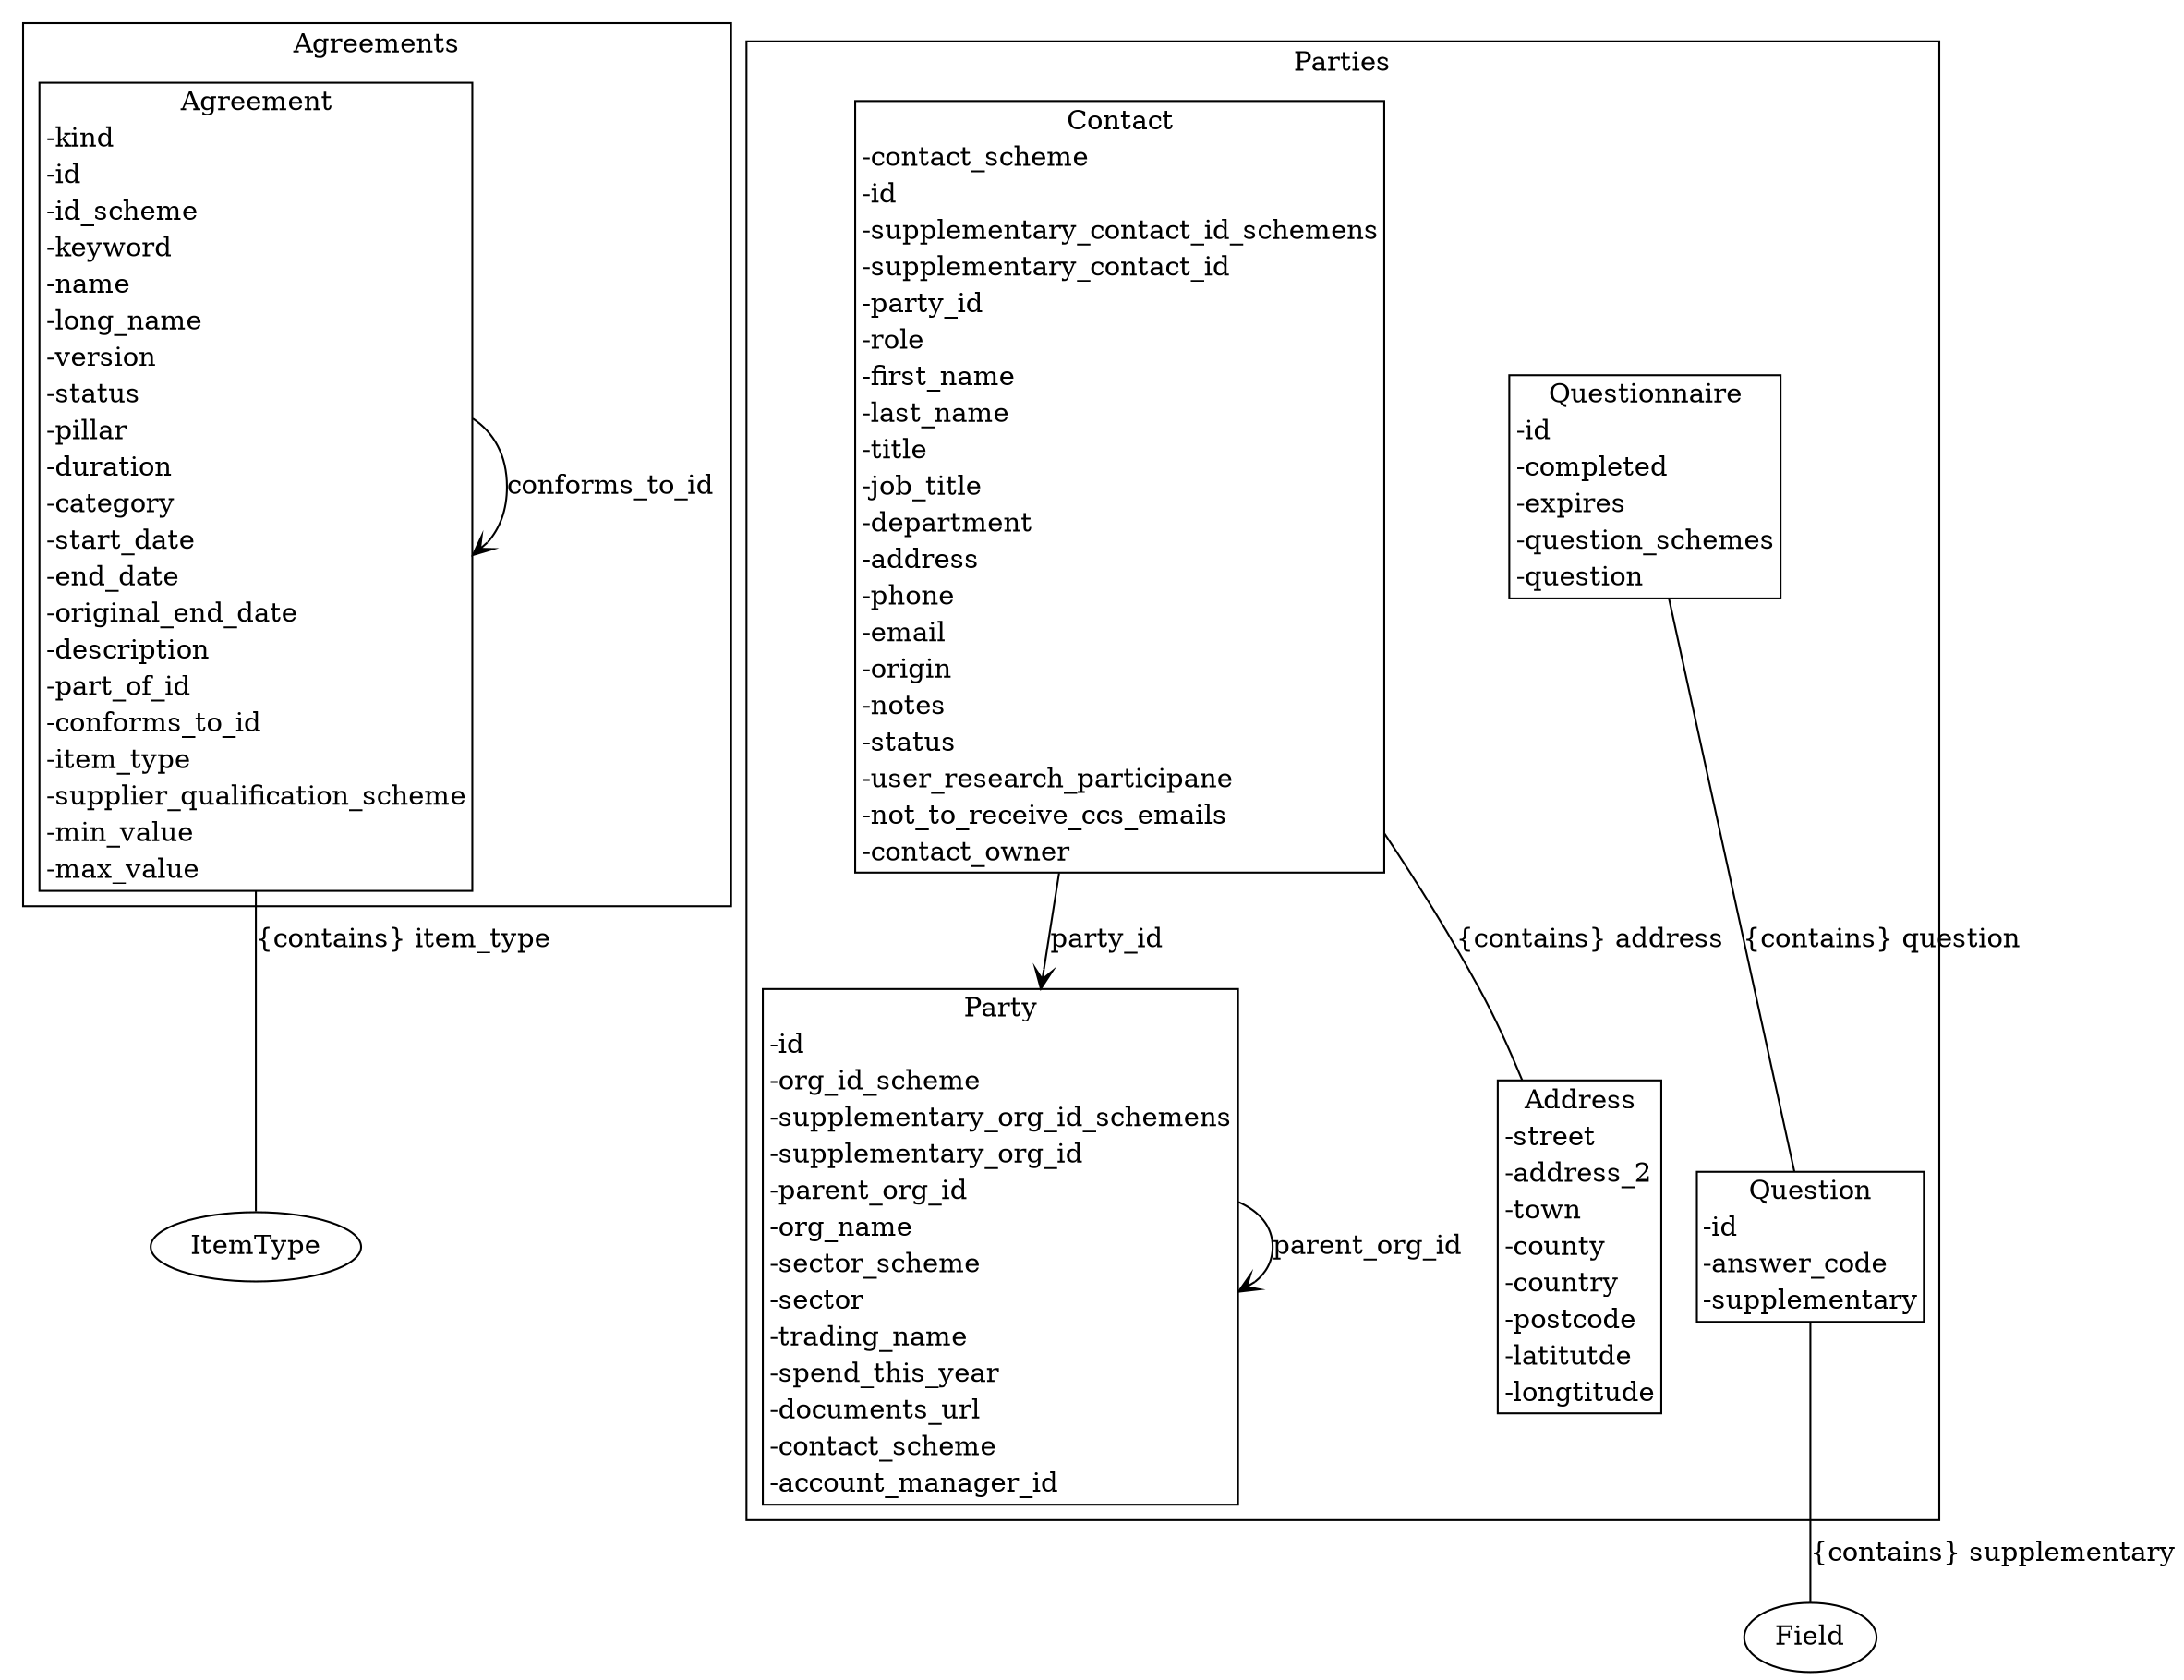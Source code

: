 strict digraph {
subgraph cluster_Agreements {
node [shape=plaintext margin=0];
label=Agreements;
"Agreement" [label=<<table BORDER="1" CELLBORDER="0" CELLSPACING="0"><TH><TD>Agreement</TD></TH><TR><TD ALIGN="LEFT">-kind</TD></TR><TR><TD ALIGN="LEFT">-id</TD></TR><TR><TD ALIGN="LEFT">-id_scheme</TD></TR><TR><TD ALIGN="LEFT">-keyword</TD></TR><TR><TD ALIGN="LEFT">-name</TD></TR><TR><TD ALIGN="LEFT">-long_name</TD></TR><TR><TD ALIGN="LEFT">-version</TD></TR><TR><TD ALIGN="LEFT">-status</TD></TR><TR><TD ALIGN="LEFT">-pillar</TD></TR><TR><TD ALIGN="LEFT">-duration</TD></TR><TR><TD ALIGN="LEFT">-category</TD></TR><TR><TD ALIGN="LEFT">-start_date</TD></TR><TR><TD ALIGN="LEFT">-end_date</TD></TR><TR><TD ALIGN="LEFT">-original_end_date</TD></TR><TR><TD ALIGN="LEFT">-description</TD></TR><TR><TD ALIGN="LEFT">-part_of_id</TD></TR><TR><TD ALIGN="LEFT">-conforms_to_id</TD></TR><TR><TD ALIGN="LEFT">-item_type</TD></TR><TR><TD ALIGN="LEFT">-supplier_qualification_scheme</TD></TR><TR><TD ALIGN="LEFT">-min_value</TD></TR><TR><TD ALIGN="LEFT">-max_value</TD></TR></table>>];
}
subgraph cluster_Parties {
node [shape=plaintext margin=0];
label=Parties;
"Question" [label=<<table BORDER="1" CELLBORDER="0" CELLSPACING="0"><TH><TD>Question</TD></TH><TR><TD ALIGN="LEFT">-id</TD></TR><TR><TD ALIGN="LEFT">-answer_code</TD></TR><TR><TD ALIGN="LEFT">-supplementary</TD></TR></table>>];
"Questionnaire" [label=<<table BORDER="1" CELLBORDER="0" CELLSPACING="0"><TH><TD>Questionnaire</TD></TH><TR><TD ALIGN="LEFT">-id</TD></TR><TR><TD ALIGN="LEFT">-completed</TD></TR><TR><TD ALIGN="LEFT">-expires</TD></TR><TR><TD ALIGN="LEFT">-question_schemes</TD></TR><TR><TD ALIGN="LEFT">-question</TD></TR></table>>];
"Party" [label=<<table BORDER="1" CELLBORDER="0" CELLSPACING="0"><TH><TD>Party</TD></TH><TR><TD ALIGN="LEFT">-id</TD></TR><TR><TD ALIGN="LEFT">-org_id_scheme</TD></TR><TR><TD ALIGN="LEFT">-supplementary_org_id_schemens</TD></TR><TR><TD ALIGN="LEFT">-supplementary_org_id</TD></TR><TR><TD ALIGN="LEFT">-parent_org_id</TD></TR><TR><TD ALIGN="LEFT">-org_name</TD></TR><TR><TD ALIGN="LEFT">-sector_scheme</TD></TR><TR><TD ALIGN="LEFT">-sector</TD></TR><TR><TD ALIGN="LEFT">-trading_name</TD></TR><TR><TD ALIGN="LEFT">-spend_this_year</TD></TR><TR><TD ALIGN="LEFT">-documents_url</TD></TR><TR><TD ALIGN="LEFT">-contact_scheme</TD></TR><TR><TD ALIGN="LEFT">-account_manager_id</TD></TR></table>>];
"Address" [label=<<table BORDER="1" CELLBORDER="0" CELLSPACING="0"><TH><TD>Address</TD></TH><TR><TD ALIGN="LEFT">-street</TD></TR><TR><TD ALIGN="LEFT">-address_2</TD></TR><TR><TD ALIGN="LEFT">-town</TD></TR><TR><TD ALIGN="LEFT">-county</TD></TR><TR><TD ALIGN="LEFT">-country</TD></TR><TR><TD ALIGN="LEFT">-postcode</TD></TR><TR><TD ALIGN="LEFT">-latitutde</TD></TR><TR><TD ALIGN="LEFT">-longtitude</TD></TR></table>>];
"Contact" [label=<<table BORDER="1" CELLBORDER="0" CELLSPACING="0"><TH><TD>Contact</TD></TH><TR><TD ALIGN="LEFT">-contact_scheme</TD></TR><TR><TD ALIGN="LEFT">-id</TD></TR><TR><TD ALIGN="LEFT">-supplementary_contact_id_schemens</TD></TR><TR><TD ALIGN="LEFT">-supplementary_contact_id</TD></TR><TR><TD ALIGN="LEFT">-party_id</TD></TR><TR><TD ALIGN="LEFT">-role</TD></TR><TR><TD ALIGN="LEFT">-first_name</TD></TR><TR><TD ALIGN="LEFT">-last_name</TD></TR><TR><TD ALIGN="LEFT">-title</TD></TR><TR><TD ALIGN="LEFT">-job_title</TD></TR><TR><TD ALIGN="LEFT">-department</TD></TR><TR><TD ALIGN="LEFT">-address</TD></TR><TR><TD ALIGN="LEFT">-phone</TD></TR><TR><TD ALIGN="LEFT">-email</TD></TR><TR><TD ALIGN="LEFT">-origin</TD></TR><TR><TD ALIGN="LEFT">-notes</TD></TR><TR><TD ALIGN="LEFT">-status</TD></TR><TR><TD ALIGN="LEFT">-user_research_participane</TD></TR><TR><TD ALIGN="LEFT">-not_to_receive_ccs_emails</TD></TR><TR><TD ALIGN="LEFT">-contact_owner</TD></TR></table>>];
}
"Agreement" -> "Agreement" [label="part_of_id" arrowhead = "open" arrowtail = "none" ];
"Agreement" -> "Agreement" [label="conforms_to_id" arrowhead = "open" arrowtail = "none" ];
"Agreement" -> "ItemType" [label="{contains} item_type" arrowhead = "none" arrowtail = "diamond" ];
"Question" -> "Field" [label="{contains} supplementary" arrowhead = "none" arrowtail = "diamond" ];
"Questionnaire" -> "Question" [label="{contains} question" arrowhead = "none" arrowtail = "diamond" ];
"Party" -> "Party" [label="parent_org_id" arrowhead = "open" arrowtail = "none" ];
"Contact" -> "Party" [label="party_id" arrowhead = "open" arrowtail = "none" ];
"Contact" -> "Address" [label="{contains} address" arrowhead = "none" arrowtail = "diamond" ];
}
